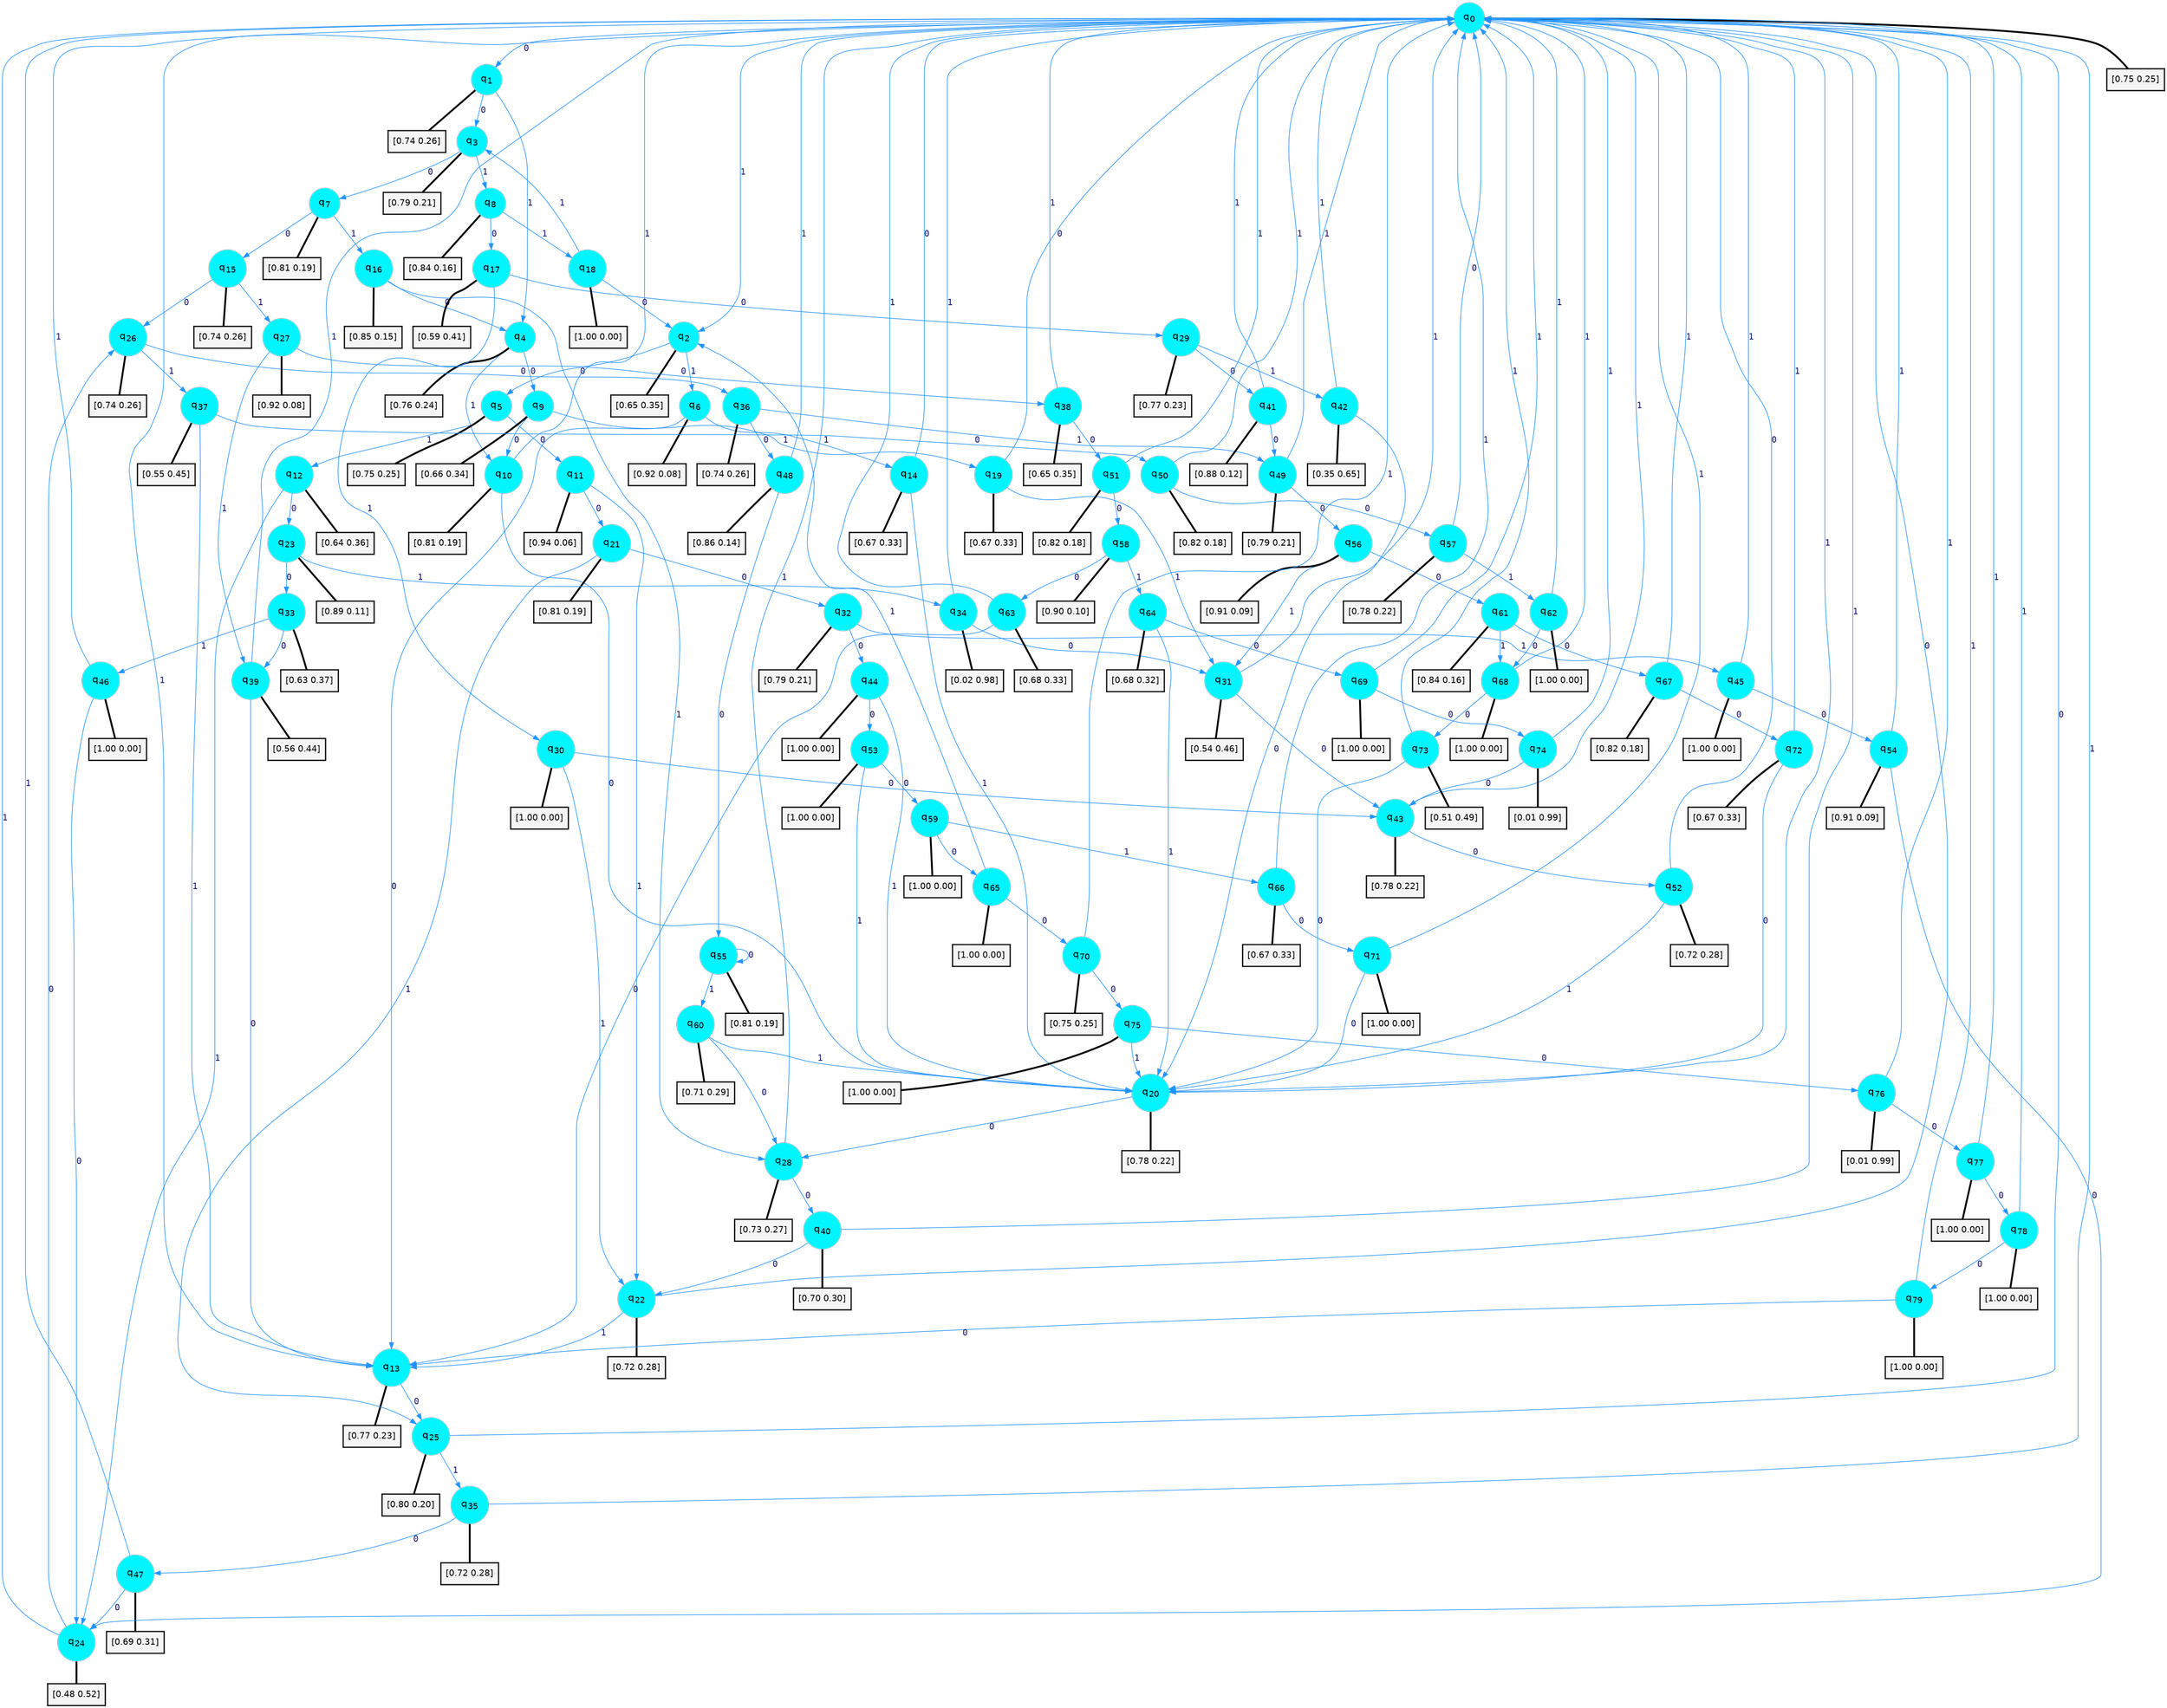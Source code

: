 digraph G {
graph [
bgcolor=transparent, dpi=300, rankdir=TD, size="40,25"];
node [
color=gray, fillcolor=turquoise1, fontcolor=black, fontname=Helvetica, fontsize=16, fontweight=bold, shape=circle, style=filled];
edge [
arrowsize=1, color=dodgerblue1, fontcolor=midnightblue, fontname=courier, fontweight=bold, penwidth=1, style=solid, weight=20];
0[label=<q<SUB>0</SUB>>];
1[label=<q<SUB>1</SUB>>];
2[label=<q<SUB>2</SUB>>];
3[label=<q<SUB>3</SUB>>];
4[label=<q<SUB>4</SUB>>];
5[label=<q<SUB>5</SUB>>];
6[label=<q<SUB>6</SUB>>];
7[label=<q<SUB>7</SUB>>];
8[label=<q<SUB>8</SUB>>];
9[label=<q<SUB>9</SUB>>];
10[label=<q<SUB>10</SUB>>];
11[label=<q<SUB>11</SUB>>];
12[label=<q<SUB>12</SUB>>];
13[label=<q<SUB>13</SUB>>];
14[label=<q<SUB>14</SUB>>];
15[label=<q<SUB>15</SUB>>];
16[label=<q<SUB>16</SUB>>];
17[label=<q<SUB>17</SUB>>];
18[label=<q<SUB>18</SUB>>];
19[label=<q<SUB>19</SUB>>];
20[label=<q<SUB>20</SUB>>];
21[label=<q<SUB>21</SUB>>];
22[label=<q<SUB>22</SUB>>];
23[label=<q<SUB>23</SUB>>];
24[label=<q<SUB>24</SUB>>];
25[label=<q<SUB>25</SUB>>];
26[label=<q<SUB>26</SUB>>];
27[label=<q<SUB>27</SUB>>];
28[label=<q<SUB>28</SUB>>];
29[label=<q<SUB>29</SUB>>];
30[label=<q<SUB>30</SUB>>];
31[label=<q<SUB>31</SUB>>];
32[label=<q<SUB>32</SUB>>];
33[label=<q<SUB>33</SUB>>];
34[label=<q<SUB>34</SUB>>];
35[label=<q<SUB>35</SUB>>];
36[label=<q<SUB>36</SUB>>];
37[label=<q<SUB>37</SUB>>];
38[label=<q<SUB>38</SUB>>];
39[label=<q<SUB>39</SUB>>];
40[label=<q<SUB>40</SUB>>];
41[label=<q<SUB>41</SUB>>];
42[label=<q<SUB>42</SUB>>];
43[label=<q<SUB>43</SUB>>];
44[label=<q<SUB>44</SUB>>];
45[label=<q<SUB>45</SUB>>];
46[label=<q<SUB>46</SUB>>];
47[label=<q<SUB>47</SUB>>];
48[label=<q<SUB>48</SUB>>];
49[label=<q<SUB>49</SUB>>];
50[label=<q<SUB>50</SUB>>];
51[label=<q<SUB>51</SUB>>];
52[label=<q<SUB>52</SUB>>];
53[label=<q<SUB>53</SUB>>];
54[label=<q<SUB>54</SUB>>];
55[label=<q<SUB>55</SUB>>];
56[label=<q<SUB>56</SUB>>];
57[label=<q<SUB>57</SUB>>];
58[label=<q<SUB>58</SUB>>];
59[label=<q<SUB>59</SUB>>];
60[label=<q<SUB>60</SUB>>];
61[label=<q<SUB>61</SUB>>];
62[label=<q<SUB>62</SUB>>];
63[label=<q<SUB>63</SUB>>];
64[label=<q<SUB>64</SUB>>];
65[label=<q<SUB>65</SUB>>];
66[label=<q<SUB>66</SUB>>];
67[label=<q<SUB>67</SUB>>];
68[label=<q<SUB>68</SUB>>];
69[label=<q<SUB>69</SUB>>];
70[label=<q<SUB>70</SUB>>];
71[label=<q<SUB>71</SUB>>];
72[label=<q<SUB>72</SUB>>];
73[label=<q<SUB>73</SUB>>];
74[label=<q<SUB>74</SUB>>];
75[label=<q<SUB>75</SUB>>];
76[label=<q<SUB>76</SUB>>];
77[label=<q<SUB>77</SUB>>];
78[label=<q<SUB>78</SUB>>];
79[label=<q<SUB>79</SUB>>];
80[label="[0.75 0.25]", shape=box,fontcolor=black, fontname=Helvetica, fontsize=14, penwidth=2, fillcolor=whitesmoke,color=black];
81[label="[0.74 0.26]", shape=box,fontcolor=black, fontname=Helvetica, fontsize=14, penwidth=2, fillcolor=whitesmoke,color=black];
82[label="[0.65 0.35]", shape=box,fontcolor=black, fontname=Helvetica, fontsize=14, penwidth=2, fillcolor=whitesmoke,color=black];
83[label="[0.79 0.21]", shape=box,fontcolor=black, fontname=Helvetica, fontsize=14, penwidth=2, fillcolor=whitesmoke,color=black];
84[label="[0.76 0.24]", shape=box,fontcolor=black, fontname=Helvetica, fontsize=14, penwidth=2, fillcolor=whitesmoke,color=black];
85[label="[0.75 0.25]", shape=box,fontcolor=black, fontname=Helvetica, fontsize=14, penwidth=2, fillcolor=whitesmoke,color=black];
86[label="[0.92 0.08]", shape=box,fontcolor=black, fontname=Helvetica, fontsize=14, penwidth=2, fillcolor=whitesmoke,color=black];
87[label="[0.81 0.19]", shape=box,fontcolor=black, fontname=Helvetica, fontsize=14, penwidth=2, fillcolor=whitesmoke,color=black];
88[label="[0.84 0.16]", shape=box,fontcolor=black, fontname=Helvetica, fontsize=14, penwidth=2, fillcolor=whitesmoke,color=black];
89[label="[0.66 0.34]", shape=box,fontcolor=black, fontname=Helvetica, fontsize=14, penwidth=2, fillcolor=whitesmoke,color=black];
90[label="[0.81 0.19]", shape=box,fontcolor=black, fontname=Helvetica, fontsize=14, penwidth=2, fillcolor=whitesmoke,color=black];
91[label="[0.94 0.06]", shape=box,fontcolor=black, fontname=Helvetica, fontsize=14, penwidth=2, fillcolor=whitesmoke,color=black];
92[label="[0.64 0.36]", shape=box,fontcolor=black, fontname=Helvetica, fontsize=14, penwidth=2, fillcolor=whitesmoke,color=black];
93[label="[0.77 0.23]", shape=box,fontcolor=black, fontname=Helvetica, fontsize=14, penwidth=2, fillcolor=whitesmoke,color=black];
94[label="[0.67 0.33]", shape=box,fontcolor=black, fontname=Helvetica, fontsize=14, penwidth=2, fillcolor=whitesmoke,color=black];
95[label="[0.74 0.26]", shape=box,fontcolor=black, fontname=Helvetica, fontsize=14, penwidth=2, fillcolor=whitesmoke,color=black];
96[label="[0.85 0.15]", shape=box,fontcolor=black, fontname=Helvetica, fontsize=14, penwidth=2, fillcolor=whitesmoke,color=black];
97[label="[0.59 0.41]", shape=box,fontcolor=black, fontname=Helvetica, fontsize=14, penwidth=2, fillcolor=whitesmoke,color=black];
98[label="[1.00 0.00]", shape=box,fontcolor=black, fontname=Helvetica, fontsize=14, penwidth=2, fillcolor=whitesmoke,color=black];
99[label="[0.67 0.33]", shape=box,fontcolor=black, fontname=Helvetica, fontsize=14, penwidth=2, fillcolor=whitesmoke,color=black];
100[label="[0.78 0.22]", shape=box,fontcolor=black, fontname=Helvetica, fontsize=14, penwidth=2, fillcolor=whitesmoke,color=black];
101[label="[0.81 0.19]", shape=box,fontcolor=black, fontname=Helvetica, fontsize=14, penwidth=2, fillcolor=whitesmoke,color=black];
102[label="[0.72 0.28]", shape=box,fontcolor=black, fontname=Helvetica, fontsize=14, penwidth=2, fillcolor=whitesmoke,color=black];
103[label="[0.89 0.11]", shape=box,fontcolor=black, fontname=Helvetica, fontsize=14, penwidth=2, fillcolor=whitesmoke,color=black];
104[label="[0.48 0.52]", shape=box,fontcolor=black, fontname=Helvetica, fontsize=14, penwidth=2, fillcolor=whitesmoke,color=black];
105[label="[0.80 0.20]", shape=box,fontcolor=black, fontname=Helvetica, fontsize=14, penwidth=2, fillcolor=whitesmoke,color=black];
106[label="[0.74 0.26]", shape=box,fontcolor=black, fontname=Helvetica, fontsize=14, penwidth=2, fillcolor=whitesmoke,color=black];
107[label="[0.92 0.08]", shape=box,fontcolor=black, fontname=Helvetica, fontsize=14, penwidth=2, fillcolor=whitesmoke,color=black];
108[label="[0.73 0.27]", shape=box,fontcolor=black, fontname=Helvetica, fontsize=14, penwidth=2, fillcolor=whitesmoke,color=black];
109[label="[0.77 0.23]", shape=box,fontcolor=black, fontname=Helvetica, fontsize=14, penwidth=2, fillcolor=whitesmoke,color=black];
110[label="[1.00 0.00]", shape=box,fontcolor=black, fontname=Helvetica, fontsize=14, penwidth=2, fillcolor=whitesmoke,color=black];
111[label="[0.54 0.46]", shape=box,fontcolor=black, fontname=Helvetica, fontsize=14, penwidth=2, fillcolor=whitesmoke,color=black];
112[label="[0.79 0.21]", shape=box,fontcolor=black, fontname=Helvetica, fontsize=14, penwidth=2, fillcolor=whitesmoke,color=black];
113[label="[0.63 0.37]", shape=box,fontcolor=black, fontname=Helvetica, fontsize=14, penwidth=2, fillcolor=whitesmoke,color=black];
114[label="[0.02 0.98]", shape=box,fontcolor=black, fontname=Helvetica, fontsize=14, penwidth=2, fillcolor=whitesmoke,color=black];
115[label="[0.72 0.28]", shape=box,fontcolor=black, fontname=Helvetica, fontsize=14, penwidth=2, fillcolor=whitesmoke,color=black];
116[label="[0.74 0.26]", shape=box,fontcolor=black, fontname=Helvetica, fontsize=14, penwidth=2, fillcolor=whitesmoke,color=black];
117[label="[0.55 0.45]", shape=box,fontcolor=black, fontname=Helvetica, fontsize=14, penwidth=2, fillcolor=whitesmoke,color=black];
118[label="[0.65 0.35]", shape=box,fontcolor=black, fontname=Helvetica, fontsize=14, penwidth=2, fillcolor=whitesmoke,color=black];
119[label="[0.56 0.44]", shape=box,fontcolor=black, fontname=Helvetica, fontsize=14, penwidth=2, fillcolor=whitesmoke,color=black];
120[label="[0.70 0.30]", shape=box,fontcolor=black, fontname=Helvetica, fontsize=14, penwidth=2, fillcolor=whitesmoke,color=black];
121[label="[0.88 0.12]", shape=box,fontcolor=black, fontname=Helvetica, fontsize=14, penwidth=2, fillcolor=whitesmoke,color=black];
122[label="[0.35 0.65]", shape=box,fontcolor=black, fontname=Helvetica, fontsize=14, penwidth=2, fillcolor=whitesmoke,color=black];
123[label="[0.78 0.22]", shape=box,fontcolor=black, fontname=Helvetica, fontsize=14, penwidth=2, fillcolor=whitesmoke,color=black];
124[label="[1.00 0.00]", shape=box,fontcolor=black, fontname=Helvetica, fontsize=14, penwidth=2, fillcolor=whitesmoke,color=black];
125[label="[1.00 0.00]", shape=box,fontcolor=black, fontname=Helvetica, fontsize=14, penwidth=2, fillcolor=whitesmoke,color=black];
126[label="[1.00 0.00]", shape=box,fontcolor=black, fontname=Helvetica, fontsize=14, penwidth=2, fillcolor=whitesmoke,color=black];
127[label="[0.69 0.31]", shape=box,fontcolor=black, fontname=Helvetica, fontsize=14, penwidth=2, fillcolor=whitesmoke,color=black];
128[label="[0.86 0.14]", shape=box,fontcolor=black, fontname=Helvetica, fontsize=14, penwidth=2, fillcolor=whitesmoke,color=black];
129[label="[0.79 0.21]", shape=box,fontcolor=black, fontname=Helvetica, fontsize=14, penwidth=2, fillcolor=whitesmoke,color=black];
130[label="[0.82 0.18]", shape=box,fontcolor=black, fontname=Helvetica, fontsize=14, penwidth=2, fillcolor=whitesmoke,color=black];
131[label="[0.82 0.18]", shape=box,fontcolor=black, fontname=Helvetica, fontsize=14, penwidth=2, fillcolor=whitesmoke,color=black];
132[label="[0.72 0.28]", shape=box,fontcolor=black, fontname=Helvetica, fontsize=14, penwidth=2, fillcolor=whitesmoke,color=black];
133[label="[1.00 0.00]", shape=box,fontcolor=black, fontname=Helvetica, fontsize=14, penwidth=2, fillcolor=whitesmoke,color=black];
134[label="[0.91 0.09]", shape=box,fontcolor=black, fontname=Helvetica, fontsize=14, penwidth=2, fillcolor=whitesmoke,color=black];
135[label="[0.81 0.19]", shape=box,fontcolor=black, fontname=Helvetica, fontsize=14, penwidth=2, fillcolor=whitesmoke,color=black];
136[label="[0.91 0.09]", shape=box,fontcolor=black, fontname=Helvetica, fontsize=14, penwidth=2, fillcolor=whitesmoke,color=black];
137[label="[0.78 0.22]", shape=box,fontcolor=black, fontname=Helvetica, fontsize=14, penwidth=2, fillcolor=whitesmoke,color=black];
138[label="[0.90 0.10]", shape=box,fontcolor=black, fontname=Helvetica, fontsize=14, penwidth=2, fillcolor=whitesmoke,color=black];
139[label="[1.00 0.00]", shape=box,fontcolor=black, fontname=Helvetica, fontsize=14, penwidth=2, fillcolor=whitesmoke,color=black];
140[label="[0.71 0.29]", shape=box,fontcolor=black, fontname=Helvetica, fontsize=14, penwidth=2, fillcolor=whitesmoke,color=black];
141[label="[0.84 0.16]", shape=box,fontcolor=black, fontname=Helvetica, fontsize=14, penwidth=2, fillcolor=whitesmoke,color=black];
142[label="[1.00 0.00]", shape=box,fontcolor=black, fontname=Helvetica, fontsize=14, penwidth=2, fillcolor=whitesmoke,color=black];
143[label="[0.68 0.33]", shape=box,fontcolor=black, fontname=Helvetica, fontsize=14, penwidth=2, fillcolor=whitesmoke,color=black];
144[label="[0.68 0.32]", shape=box,fontcolor=black, fontname=Helvetica, fontsize=14, penwidth=2, fillcolor=whitesmoke,color=black];
145[label="[1.00 0.00]", shape=box,fontcolor=black, fontname=Helvetica, fontsize=14, penwidth=2, fillcolor=whitesmoke,color=black];
146[label="[0.67 0.33]", shape=box,fontcolor=black, fontname=Helvetica, fontsize=14, penwidth=2, fillcolor=whitesmoke,color=black];
147[label="[0.82 0.18]", shape=box,fontcolor=black, fontname=Helvetica, fontsize=14, penwidth=2, fillcolor=whitesmoke,color=black];
148[label="[1.00 0.00]", shape=box,fontcolor=black, fontname=Helvetica, fontsize=14, penwidth=2, fillcolor=whitesmoke,color=black];
149[label="[1.00 0.00]", shape=box,fontcolor=black, fontname=Helvetica, fontsize=14, penwidth=2, fillcolor=whitesmoke,color=black];
150[label="[0.75 0.25]", shape=box,fontcolor=black, fontname=Helvetica, fontsize=14, penwidth=2, fillcolor=whitesmoke,color=black];
151[label="[1.00 0.00]", shape=box,fontcolor=black, fontname=Helvetica, fontsize=14, penwidth=2, fillcolor=whitesmoke,color=black];
152[label="[0.67 0.33]", shape=box,fontcolor=black, fontname=Helvetica, fontsize=14, penwidth=2, fillcolor=whitesmoke,color=black];
153[label="[0.51 0.49]", shape=box,fontcolor=black, fontname=Helvetica, fontsize=14, penwidth=2, fillcolor=whitesmoke,color=black];
154[label="[0.01 0.99]", shape=box,fontcolor=black, fontname=Helvetica, fontsize=14, penwidth=2, fillcolor=whitesmoke,color=black];
155[label="[1.00 0.00]", shape=box,fontcolor=black, fontname=Helvetica, fontsize=14, penwidth=2, fillcolor=whitesmoke,color=black];
156[label="[0.01 0.99]", shape=box,fontcolor=black, fontname=Helvetica, fontsize=14, penwidth=2, fillcolor=whitesmoke,color=black];
157[label="[1.00 0.00]", shape=box,fontcolor=black, fontname=Helvetica, fontsize=14, penwidth=2, fillcolor=whitesmoke,color=black];
158[label="[1.00 0.00]", shape=box,fontcolor=black, fontname=Helvetica, fontsize=14, penwidth=2, fillcolor=whitesmoke,color=black];
159[label="[1.00 0.00]", shape=box,fontcolor=black, fontname=Helvetica, fontsize=14, penwidth=2, fillcolor=whitesmoke,color=black];
0->1 [label=0];
0->2 [label=1];
0->80 [arrowhead=none, penwidth=3,color=black];
1->3 [label=0];
1->4 [label=1];
1->81 [arrowhead=none, penwidth=3,color=black];
2->5 [label=0];
2->6 [label=1];
2->82 [arrowhead=none, penwidth=3,color=black];
3->7 [label=0];
3->8 [label=1];
3->83 [arrowhead=none, penwidth=3,color=black];
4->9 [label=0];
4->10 [label=1];
4->84 [arrowhead=none, penwidth=3,color=black];
5->11 [label=0];
5->12 [label=1];
5->85 [arrowhead=none, penwidth=3,color=black];
6->13 [label=0];
6->14 [label=1];
6->86 [arrowhead=none, penwidth=3,color=black];
7->15 [label=0];
7->16 [label=1];
7->87 [arrowhead=none, penwidth=3,color=black];
8->17 [label=0];
8->18 [label=1];
8->88 [arrowhead=none, penwidth=3,color=black];
9->10 [label=0];
9->19 [label=1];
9->89 [arrowhead=none, penwidth=3,color=black];
10->20 [label=0];
10->0 [label=1];
10->90 [arrowhead=none, penwidth=3,color=black];
11->21 [label=0];
11->22 [label=1];
11->91 [arrowhead=none, penwidth=3,color=black];
12->23 [label=0];
12->24 [label=1];
12->92 [arrowhead=none, penwidth=3,color=black];
13->25 [label=0];
13->0 [label=1];
13->93 [arrowhead=none, penwidth=3,color=black];
14->0 [label=0];
14->20 [label=1];
14->94 [arrowhead=none, penwidth=3,color=black];
15->26 [label=0];
15->27 [label=1];
15->95 [arrowhead=none, penwidth=3,color=black];
16->4 [label=0];
16->28 [label=1];
16->96 [arrowhead=none, penwidth=3,color=black];
17->29 [label=0];
17->30 [label=1];
17->97 [arrowhead=none, penwidth=3,color=black];
18->2 [label=0];
18->3 [label=1];
18->98 [arrowhead=none, penwidth=3,color=black];
19->0 [label=0];
19->31 [label=1];
19->99 [arrowhead=none, penwidth=3,color=black];
20->28 [label=0];
20->0 [label=1];
20->100 [arrowhead=none, penwidth=3,color=black];
21->32 [label=0];
21->25 [label=1];
21->101 [arrowhead=none, penwidth=3,color=black];
22->0 [label=0];
22->13 [label=1];
22->102 [arrowhead=none, penwidth=3,color=black];
23->33 [label=0];
23->34 [label=1];
23->103 [arrowhead=none, penwidth=3,color=black];
24->26 [label=0];
24->0 [label=1];
24->104 [arrowhead=none, penwidth=3,color=black];
25->0 [label=0];
25->35 [label=1];
25->105 [arrowhead=none, penwidth=3,color=black];
26->36 [label=0];
26->37 [label=1];
26->106 [arrowhead=none, penwidth=3,color=black];
27->38 [label=0];
27->39 [label=1];
27->107 [arrowhead=none, penwidth=3,color=black];
28->40 [label=0];
28->0 [label=1];
28->108 [arrowhead=none, penwidth=3,color=black];
29->41 [label=0];
29->42 [label=1];
29->109 [arrowhead=none, penwidth=3,color=black];
30->43 [label=0];
30->22 [label=1];
30->110 [arrowhead=none, penwidth=3,color=black];
31->43 [label=0];
31->0 [label=1];
31->111 [arrowhead=none, penwidth=3,color=black];
32->44 [label=0];
32->45 [label=1];
32->112 [arrowhead=none, penwidth=3,color=black];
33->39 [label=0];
33->46 [label=1];
33->113 [arrowhead=none, penwidth=3,color=black];
34->31 [label=0];
34->0 [label=1];
34->114 [arrowhead=none, penwidth=3,color=black];
35->47 [label=0];
35->0 [label=1];
35->115 [arrowhead=none, penwidth=3,color=black];
36->48 [label=0];
36->49 [label=1];
36->116 [arrowhead=none, penwidth=3,color=black];
37->50 [label=0];
37->13 [label=1];
37->117 [arrowhead=none, penwidth=3,color=black];
38->51 [label=0];
38->0 [label=1];
38->118 [arrowhead=none, penwidth=3,color=black];
39->13 [label=0];
39->0 [label=1];
39->119 [arrowhead=none, penwidth=3,color=black];
40->22 [label=0];
40->0 [label=1];
40->120 [arrowhead=none, penwidth=3,color=black];
41->49 [label=0];
41->0 [label=1];
41->121 [arrowhead=none, penwidth=3,color=black];
42->20 [label=0];
42->0 [label=1];
42->122 [arrowhead=none, penwidth=3,color=black];
43->52 [label=0];
43->0 [label=1];
43->123 [arrowhead=none, penwidth=3,color=black];
44->53 [label=0];
44->20 [label=1];
44->124 [arrowhead=none, penwidth=3,color=black];
45->54 [label=0];
45->0 [label=1];
45->125 [arrowhead=none, penwidth=3,color=black];
46->24 [label=0];
46->0 [label=1];
46->126 [arrowhead=none, penwidth=3,color=black];
47->24 [label=0];
47->0 [label=1];
47->127 [arrowhead=none, penwidth=3,color=black];
48->55 [label=0];
48->0 [label=1];
48->128 [arrowhead=none, penwidth=3,color=black];
49->56 [label=0];
49->0 [label=1];
49->129 [arrowhead=none, penwidth=3,color=black];
50->57 [label=0];
50->0 [label=1];
50->130 [arrowhead=none, penwidth=3,color=black];
51->58 [label=0];
51->0 [label=1];
51->131 [arrowhead=none, penwidth=3,color=black];
52->0 [label=0];
52->20 [label=1];
52->132 [arrowhead=none, penwidth=3,color=black];
53->59 [label=0];
53->20 [label=1];
53->133 [arrowhead=none, penwidth=3,color=black];
54->24 [label=0];
54->0 [label=1];
54->134 [arrowhead=none, penwidth=3,color=black];
55->55 [label=0];
55->60 [label=1];
55->135 [arrowhead=none, penwidth=3,color=black];
56->61 [label=0];
56->31 [label=1];
56->136 [arrowhead=none, penwidth=3,color=black];
57->0 [label=0];
57->62 [label=1];
57->137 [arrowhead=none, penwidth=3,color=black];
58->63 [label=0];
58->64 [label=1];
58->138 [arrowhead=none, penwidth=3,color=black];
59->65 [label=0];
59->66 [label=1];
59->139 [arrowhead=none, penwidth=3,color=black];
60->28 [label=0];
60->20 [label=1];
60->140 [arrowhead=none, penwidth=3,color=black];
61->67 [label=0];
61->68 [label=1];
61->141 [arrowhead=none, penwidth=3,color=black];
62->68 [label=0];
62->0 [label=1];
62->142 [arrowhead=none, penwidth=3,color=black];
63->13 [label=0];
63->0 [label=1];
63->143 [arrowhead=none, penwidth=3,color=black];
64->69 [label=0];
64->20 [label=1];
64->144 [arrowhead=none, penwidth=3,color=black];
65->70 [label=0];
65->2 [label=1];
65->145 [arrowhead=none, penwidth=3,color=black];
66->71 [label=0];
66->0 [label=1];
66->146 [arrowhead=none, penwidth=3,color=black];
67->72 [label=0];
67->0 [label=1];
67->147 [arrowhead=none, penwidth=3,color=black];
68->73 [label=0];
68->0 [label=1];
68->148 [arrowhead=none, penwidth=3,color=black];
69->74 [label=0];
69->0 [label=1];
69->149 [arrowhead=none, penwidth=3,color=black];
70->75 [label=0];
70->0 [label=1];
70->150 [arrowhead=none, penwidth=3,color=black];
71->20 [label=0];
71->0 [label=1];
71->151 [arrowhead=none, penwidth=3,color=black];
72->20 [label=0];
72->0 [label=1];
72->152 [arrowhead=none, penwidth=3,color=black];
73->20 [label=0];
73->0 [label=1];
73->153 [arrowhead=none, penwidth=3,color=black];
74->43 [label=0];
74->0 [label=1];
74->154 [arrowhead=none, penwidth=3,color=black];
75->76 [label=0];
75->20 [label=1];
75->155 [arrowhead=none, penwidth=3,color=black];
76->77 [label=0];
76->0 [label=1];
76->156 [arrowhead=none, penwidth=3,color=black];
77->78 [label=0];
77->0 [label=1];
77->157 [arrowhead=none, penwidth=3,color=black];
78->79 [label=0];
78->0 [label=1];
78->158 [arrowhead=none, penwidth=3,color=black];
79->13 [label=0];
79->0 [label=1];
79->159 [arrowhead=none, penwidth=3,color=black];
}
